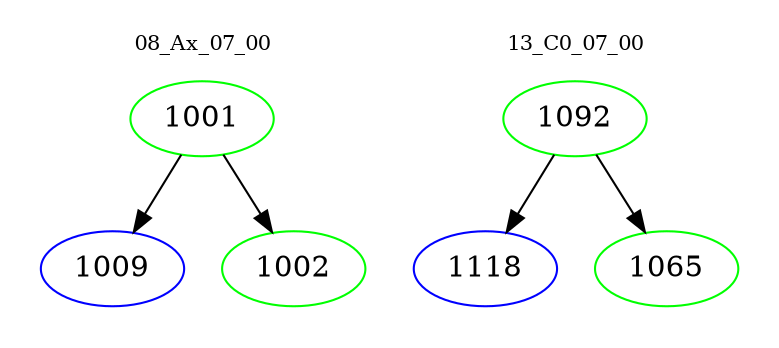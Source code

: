 digraph{
subgraph cluster_0 {
color = white
label = "08_Ax_07_00";
fontsize=10;
T0_1001 [label="1001", color="green"]
T0_1001 -> T0_1009 [color="black"]
T0_1009 [label="1009", color="blue"]
T0_1001 -> T0_1002 [color="black"]
T0_1002 [label="1002", color="green"]
}
subgraph cluster_1 {
color = white
label = "13_C0_07_00";
fontsize=10;
T1_1092 [label="1092", color="green"]
T1_1092 -> T1_1118 [color="black"]
T1_1118 [label="1118", color="blue"]
T1_1092 -> T1_1065 [color="black"]
T1_1065 [label="1065", color="green"]
}
}
